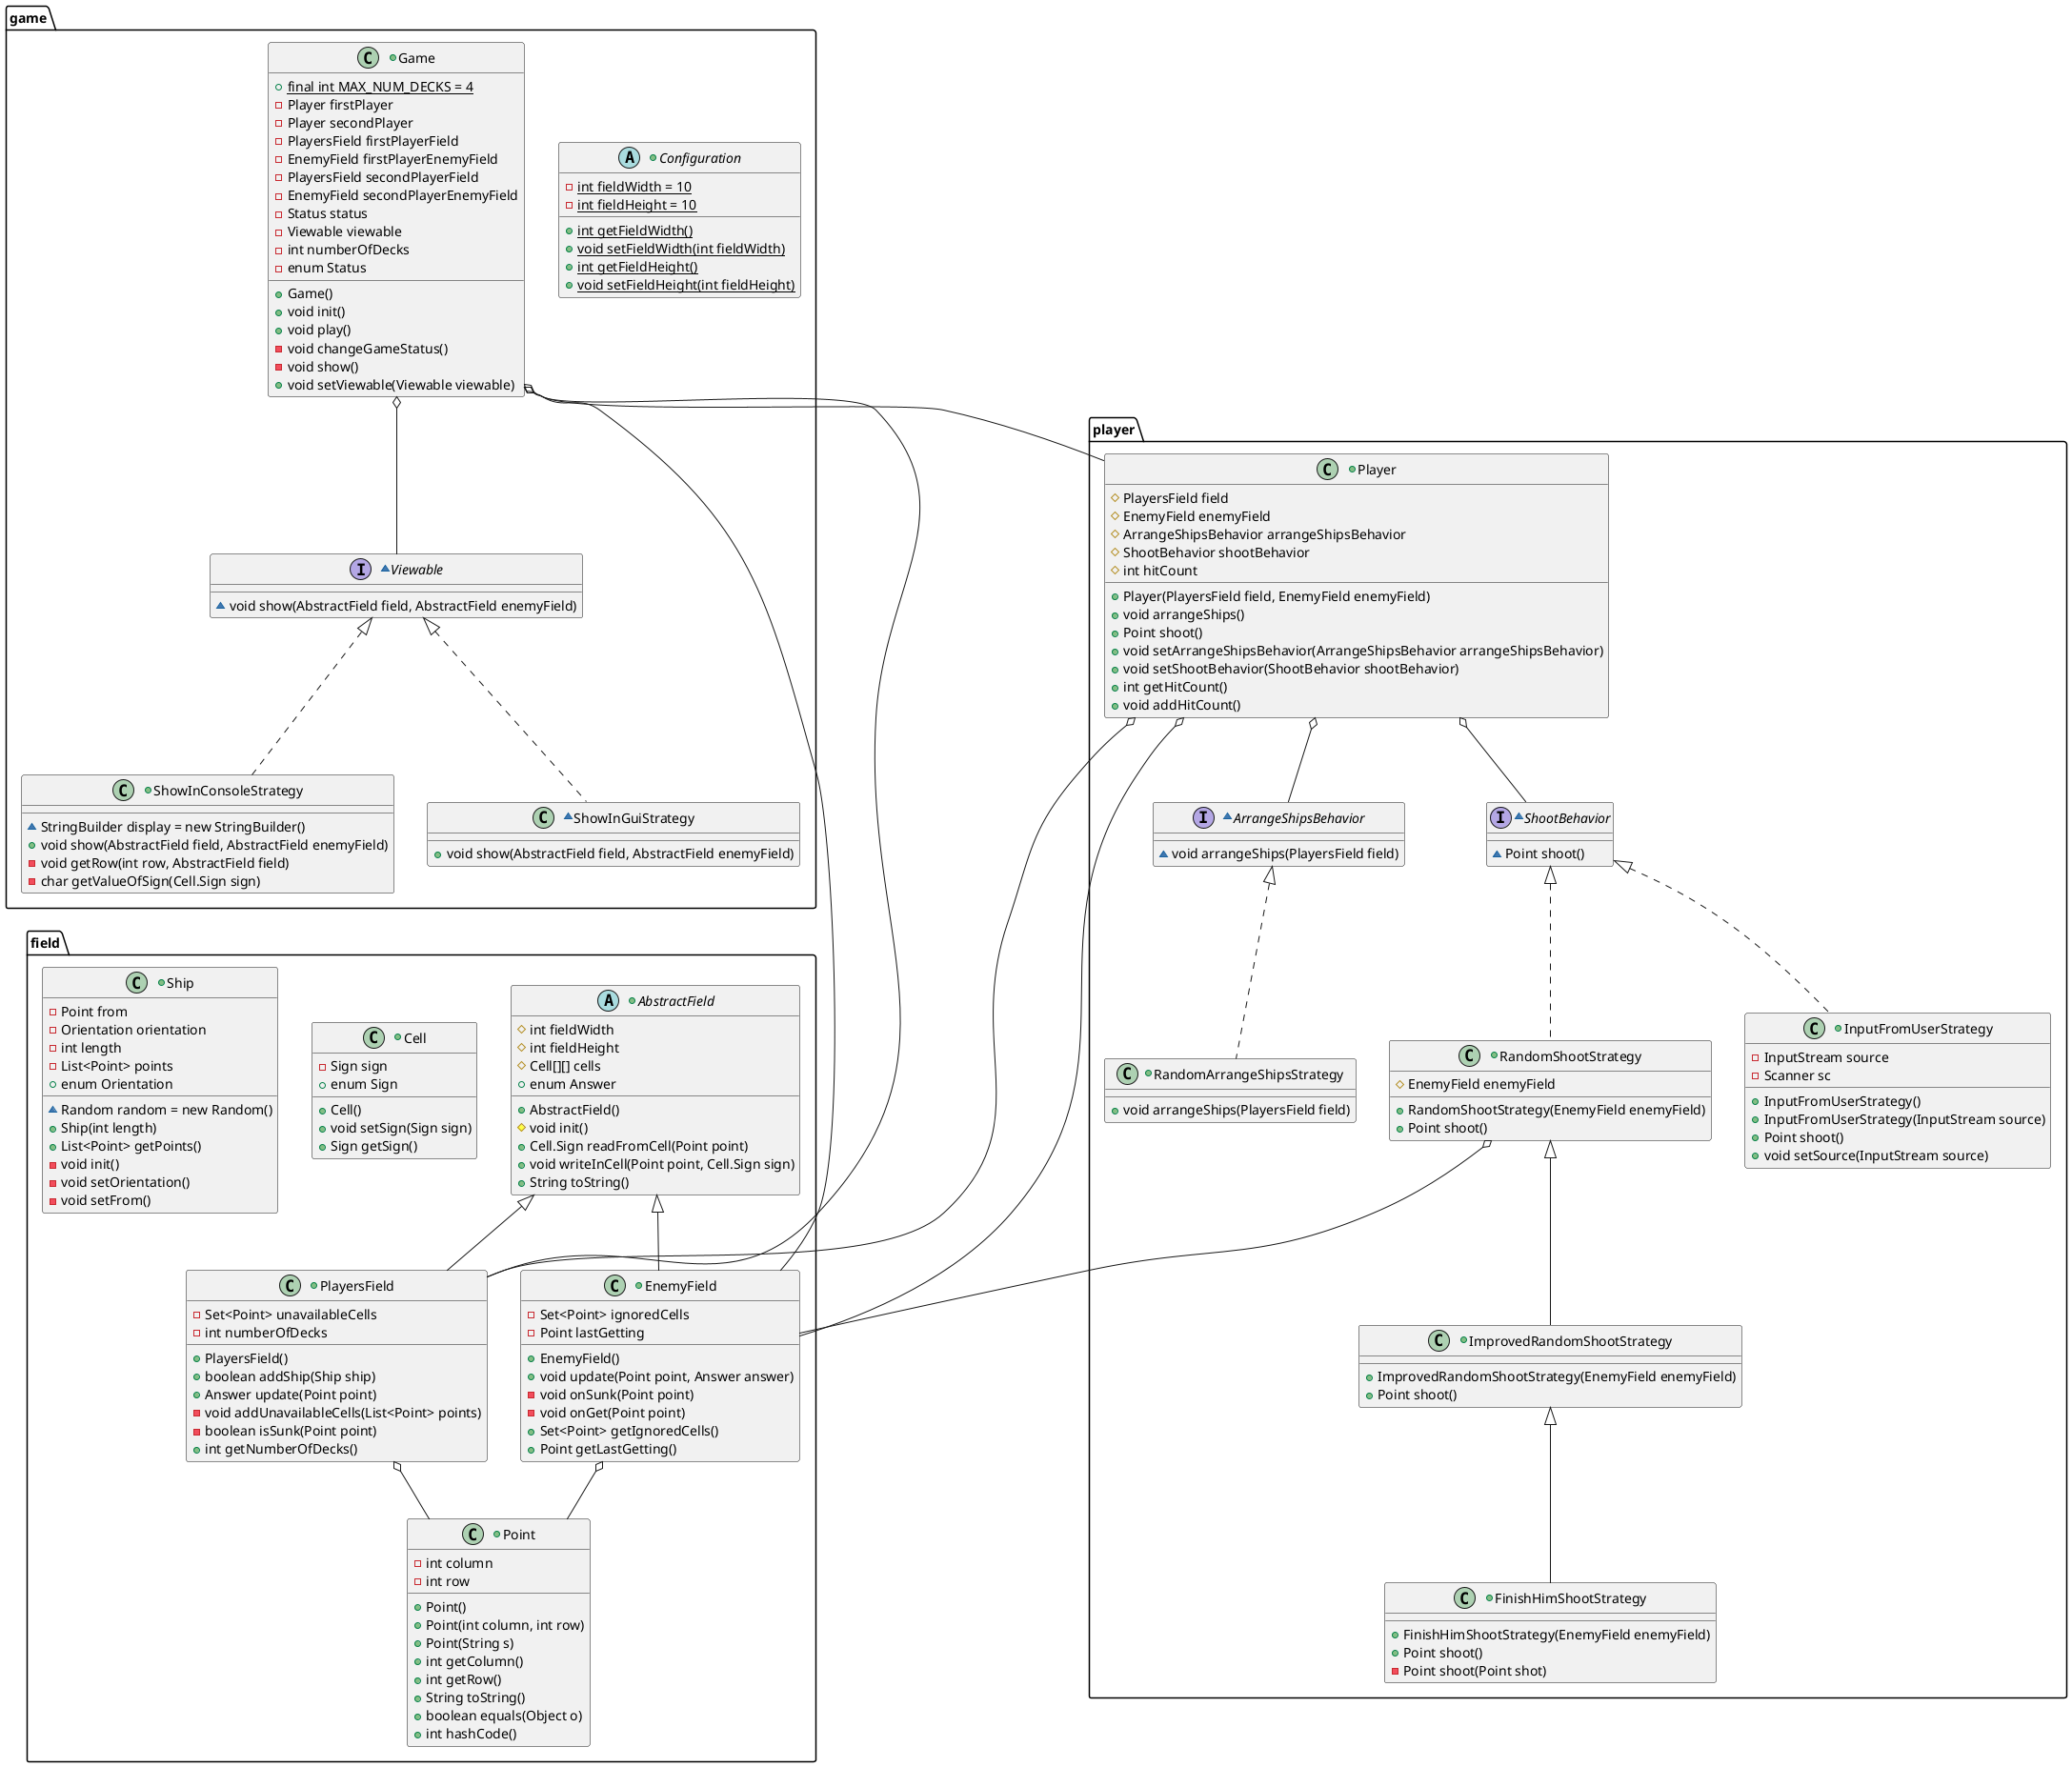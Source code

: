 @startuml
package game {
+abstract class Configuration {
    -{static}int fieldWidth = 10
    -{static}int fieldHeight = 10

    +{static}int getFieldWidth() 
    +{static}void setFieldWidth(int fieldWidth) 
    +{static}int getFieldHeight() 
    +{static}void setFieldHeight(int fieldHeight) 
}
+class Game {
    +{static}final int MAX_NUM_DECKS = 4
    -Player firstPlayer
    -Player secondPlayer
    -PlayersField firstPlayerField
    -EnemyField firstPlayerEnemyField
    -PlayersField secondPlayerField
    -EnemyField secondPlayerEnemyField
    -Status status
    -Viewable viewable
    -int numberOfDecks
    -enum Status 

    +Game() 
    +void init() 
    +void play() 
    -void changeGameStatus() 
    -void show() 
    +void setViewable(Viewable viewable) 
}
+class ShowInConsoleStrategy implements Viewable {
    ~StringBuilder display = new StringBuilder()
    +void show(AbstractField field, AbstractField enemyField) 
    -void getRow(int row, AbstractField field) 
    -char getValueOfSign(Cell.Sign sign) 
}
~class ShowInGuiStrategy implements Viewable {
    +void show(AbstractField field, AbstractField enemyField) 
}
~interface Viewable {
    ~void show(AbstractField field, AbstractField enemyField)
}
}
package field {
+abstract class AbstractField {
    #int fieldWidth
    #int fieldHeight
    #Cell[][] cells
    +enum Answer 

    +AbstractField() 
    #void init() 
    +Cell.Sign readFromCell(Point point) 
    +void writeInCell(Point point, Cell.Sign sign) 
    +String toString() 
}
+class Cell {
    -Sign sign
    +enum Sign 

    +Cell() 
    +void setSign(Sign sign) 
    +Sign getSign() 
}
+class EnemyField extends AbstractField {
    -Set<Point> ignoredCells
    -Point lastGetting

    +EnemyField() 
    +void update(Point point, Answer answer) 
    -void onSunk(Point point) 
    -void onGet(Point point) 
    +Set<Point> getIgnoredCells() 
    +Point getLastGetting() 
}
+class PlayersField extends AbstractField {
    -Set<Point> unavailableCells
    -int numberOfDecks

    +PlayersField() 
    +boolean addShip(Ship ship) 
    +Answer update(Point point) 
    -void addUnavailableCells(List<Point> points) 
    -boolean isSunk(Point point) 
    +int getNumberOfDecks() 
}
+class Point {
    -int column
    -int row

    +Point() 
    +Point(int column, int row) 
    +Point(String s) 
    +int getColumn() 
    +int getRow() 
    +String toString() 
    +boolean equals(Object o) 
    +int hashCode() 
}
+class Ship {
    ~Random random = new Random()
    -Point from
    -Orientation orientation
    -int length
    -List<Point> points
    +enum Orientation 
    +Ship(int length) 
    +List<Point> getPoints() 
    -void init() 
    -void setOrientation() 
    -void setFrom() 
}
}
package player {
~interface ArrangeShipsBehavior {
    ~void arrangeShips(PlayersField field)
}
+class FinishHimShootStrategy extends ImprovedRandomShootStrategy {
    +FinishHimShootStrategy(EnemyField enemyField) 
    +Point shoot() 
    -Point shoot(Point shot) 
}
+class ImprovedRandomShootStrategy extends RandomShootStrategy {

    +ImprovedRandomShootStrategy(EnemyField enemyField) 
    +Point shoot() 
}
+class InputFromUserStrategy implements ShootBehavior {
    -InputStream source
    -Scanner sc

    +InputFromUserStrategy() 
    +InputFromUserStrategy(InputStream source) 
    +Point shoot() 
    +void setSource(InputStream source) 
}
+class Player {
    #PlayersField field
    #EnemyField enemyField
    #ArrangeShipsBehavior arrangeShipsBehavior
    #ShootBehavior shootBehavior
    #int hitCount

    +Player(PlayersField field, EnemyField enemyField) 
    +void arrangeShips() 
    +Point shoot() 
    +void setArrangeShipsBehavior(ArrangeShipsBehavior arrangeShipsBehavior) 
    +void setShootBehavior(ShootBehavior shootBehavior) 
    +int getHitCount() 
    +void addHitCount() 
}
+class RandomArrangeShipsStrategy implements ArrangeShipsBehavior {

    +void arrangeShips(PlayersField field) 
}
+class RandomShootStrategy implements ShootBehavior {
    #EnemyField enemyField

    +RandomShootStrategy(EnemyField enemyField) 
    +Point shoot() 
}
~interface ShootBehavior {
    ~Point shoot()
}
}
Game o-- Player
Game o-- EnemyField
Game o-- Viewable
Game o-- PlayersField
EnemyField o-- Point
PlayersField o-- Point
Player o-- ArrangeShipsBehavior
Player o-- ShootBehavior
Player o-- EnemyField
Player o-- PlayersField
RandomShootStrategy o-- EnemyField
@enduml
